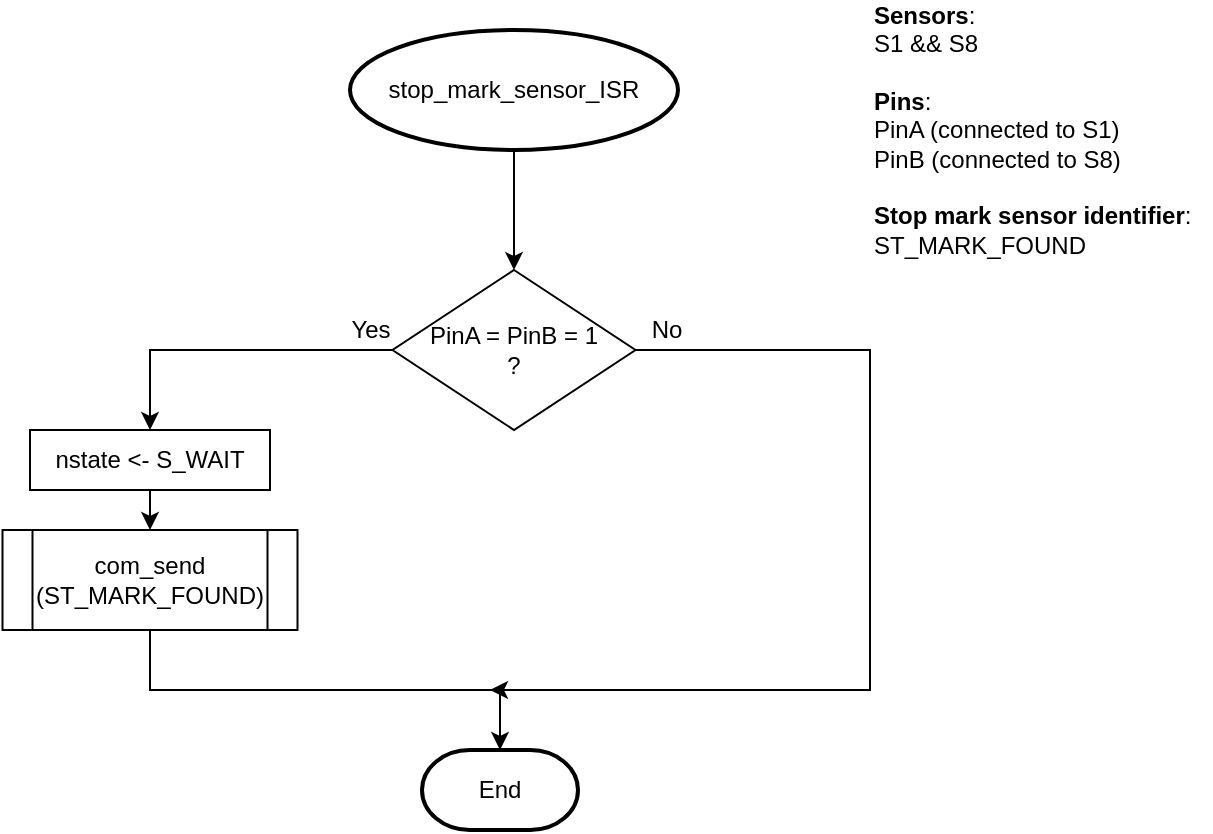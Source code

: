 <mxfile version="14.4.3" type="device"><diagram id="--N4gfXBvhiSj8l1q07G" name="Página-1"><mxGraphModel dx="621" dy="483" grid="1" gridSize="10" guides="1" tooltips="1" connect="1" arrows="1" fold="1" page="1" pageScale="1" pageWidth="827" pageHeight="1169" math="0" shadow="0"><root><mxCell id="0"/><mxCell id="1" parent="0"/><mxCell id="K_75DMk71qqCYuHBgl6w-5" style="edgeStyle=orthogonalEdgeStyle;rounded=0;orthogonalLoop=1;jettySize=auto;html=1;exitX=0.5;exitY=1;exitDx=0;exitDy=0;exitPerimeter=0;entryX=0.5;entryY=0;entryDx=0;entryDy=0;" parent="1" source="K_75DMk71qqCYuHBgl6w-1" target="K_75DMk71qqCYuHBgl6w-3" edge="1"><mxGeometry relative="1" as="geometry"/></mxCell><mxCell id="K_75DMk71qqCYuHBgl6w-1" value="stop_mark_sensor_ISR" style="strokeWidth=2;html=1;shape=mxgraph.flowchart.start_1;whiteSpace=wrap;" parent="1" vertex="1"><mxGeometry x="300" y="40" width="164" height="60" as="geometry"/></mxCell><mxCell id="K_75DMk71qqCYuHBgl6w-12" style="edgeStyle=orthogonalEdgeStyle;rounded=0;orthogonalLoop=1;jettySize=auto;html=1;exitX=0;exitY=0.5;exitDx=0;exitDy=0;entryX=0.5;entryY=0;entryDx=0;entryDy=0;" parent="1" source="K_75DMk71qqCYuHBgl6w-3" target="K_75DMk71qqCYuHBgl6w-11" edge="1"><mxGeometry relative="1" as="geometry"/></mxCell><mxCell id="K_75DMk71qqCYuHBgl6w-16" style="edgeStyle=orthogonalEdgeStyle;rounded=0;orthogonalLoop=1;jettySize=auto;html=1;exitX=1;exitY=0.5;exitDx=0;exitDy=0;" parent="1" source="K_75DMk71qqCYuHBgl6w-3" edge="1"><mxGeometry relative="1" as="geometry"><mxPoint x="370" y="370" as="targetPoint"/><Array as="points"><mxPoint x="560" y="200"/><mxPoint x="560" y="370"/></Array></mxGeometry></mxCell><mxCell id="K_75DMk71qqCYuHBgl6w-3" value="PinA = PinB = 1&lt;br&gt;?" style="rhombus;whiteSpace=wrap;html=1;" parent="1" vertex="1"><mxGeometry x="321.25" y="160" width="121.5" height="80" as="geometry"/></mxCell><mxCell id="K_75DMk71qqCYuHBgl6w-4" value="&lt;b&gt;Sensors&lt;/b&gt;:&lt;br&gt;S1 &amp;amp;&amp;amp; S8&lt;br&gt;&lt;br&gt;&lt;b&gt;Pins&lt;/b&gt;:&lt;br&gt;PinA (connected to S1)&lt;br&gt;PinB (connected to S8)&lt;br&gt;&lt;br&gt;&lt;b&gt;Stop mark sensor identifier&lt;/b&gt;:&lt;br&gt;&lt;span&gt;ST_MARK_FOUND&lt;br&gt;&lt;/span&gt;" style="text;html=1;align=left;verticalAlign=middle;resizable=0;points=[];autosize=1;" parent="1" vertex="1"><mxGeometry x="560" y="25" width="170" height="130" as="geometry"/></mxCell><mxCell id="K_75DMk71qqCYuHBgl6w-8" value="End" style="strokeWidth=2;html=1;shape=mxgraph.flowchart.terminator;whiteSpace=wrap;" parent="1" vertex="1"><mxGeometry x="336" y="400" width="78" height="40" as="geometry"/></mxCell><mxCell id="K_75DMk71qqCYuHBgl6w-9" value="Yes" style="text;html=1;align=center;verticalAlign=middle;resizable=0;points=[];autosize=1;" parent="1" vertex="1"><mxGeometry x="290" y="180" width="40" height="20" as="geometry"/></mxCell><mxCell id="K_75DMk71qqCYuHBgl6w-10" value="No" style="text;html=1;align=center;verticalAlign=middle;resizable=0;points=[];autosize=1;" parent="1" vertex="1"><mxGeometry x="442.75" y="180" width="30" height="20" as="geometry"/></mxCell><mxCell id="K_75DMk71qqCYuHBgl6w-14" style="edgeStyle=orthogonalEdgeStyle;rounded=0;orthogonalLoop=1;jettySize=auto;html=1;exitX=0.5;exitY=1;exitDx=0;exitDy=0;entryX=0.5;entryY=0;entryDx=0;entryDy=0;" parent="1" source="K_75DMk71qqCYuHBgl6w-11" target="K_75DMk71qqCYuHBgl6w-13" edge="1"><mxGeometry relative="1" as="geometry"/></mxCell><mxCell id="K_75DMk71qqCYuHBgl6w-11" value="nstate &amp;lt;- S_WAIT" style="rounded=0;whiteSpace=wrap;html=1;" parent="1" vertex="1"><mxGeometry x="140" y="240" width="120" height="30" as="geometry"/></mxCell><mxCell id="K_75DMk71qqCYuHBgl6w-15" style="edgeStyle=orthogonalEdgeStyle;rounded=0;orthogonalLoop=1;jettySize=auto;html=1;exitX=0.5;exitY=1;exitDx=0;exitDy=0;entryX=0.5;entryY=0;entryDx=0;entryDy=0;entryPerimeter=0;" parent="1" source="K_75DMk71qqCYuHBgl6w-13" target="K_75DMk71qqCYuHBgl6w-8" edge="1"><mxGeometry relative="1" as="geometry"/></mxCell><mxCell id="K_75DMk71qqCYuHBgl6w-13" value="com_send&lt;br&gt;(&lt;span style=&quot;text-align: left&quot;&gt;ST_MARK_FOUND&lt;/span&gt;)" style="shape=process;whiteSpace=wrap;html=1;backgroundOutline=1;" parent="1" vertex="1"><mxGeometry x="126.25" y="290" width="147.5" height="50" as="geometry"/></mxCell></root></mxGraphModel></diagram></mxfile>